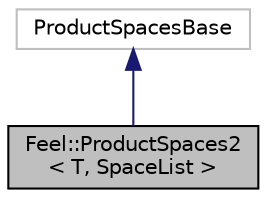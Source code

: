 digraph "Feel::ProductSpaces2&lt; T, SpaceList &gt;"
{
 // LATEX_PDF_SIZE
  edge [fontname="Helvetica",fontsize="10",labelfontname="Helvetica",labelfontsize="10"];
  node [fontname="Helvetica",fontsize="10",shape=record];
  Node1 [label="Feel::ProductSpaces2\l\< T, SpaceList \>",height=0.2,width=0.4,color="black", fillcolor="grey75", style="filled", fontcolor="black",tooltip="class mixing dynamic and compile-time space product"];
  Node2 -> Node1 [dir="back",color="midnightblue",fontsize="10",style="solid",fontname="Helvetica"];
  Node2 [label="ProductSpacesBase",height=0.2,width=0.4,color="grey75", fillcolor="white", style="filled",tooltip=" "];
}
